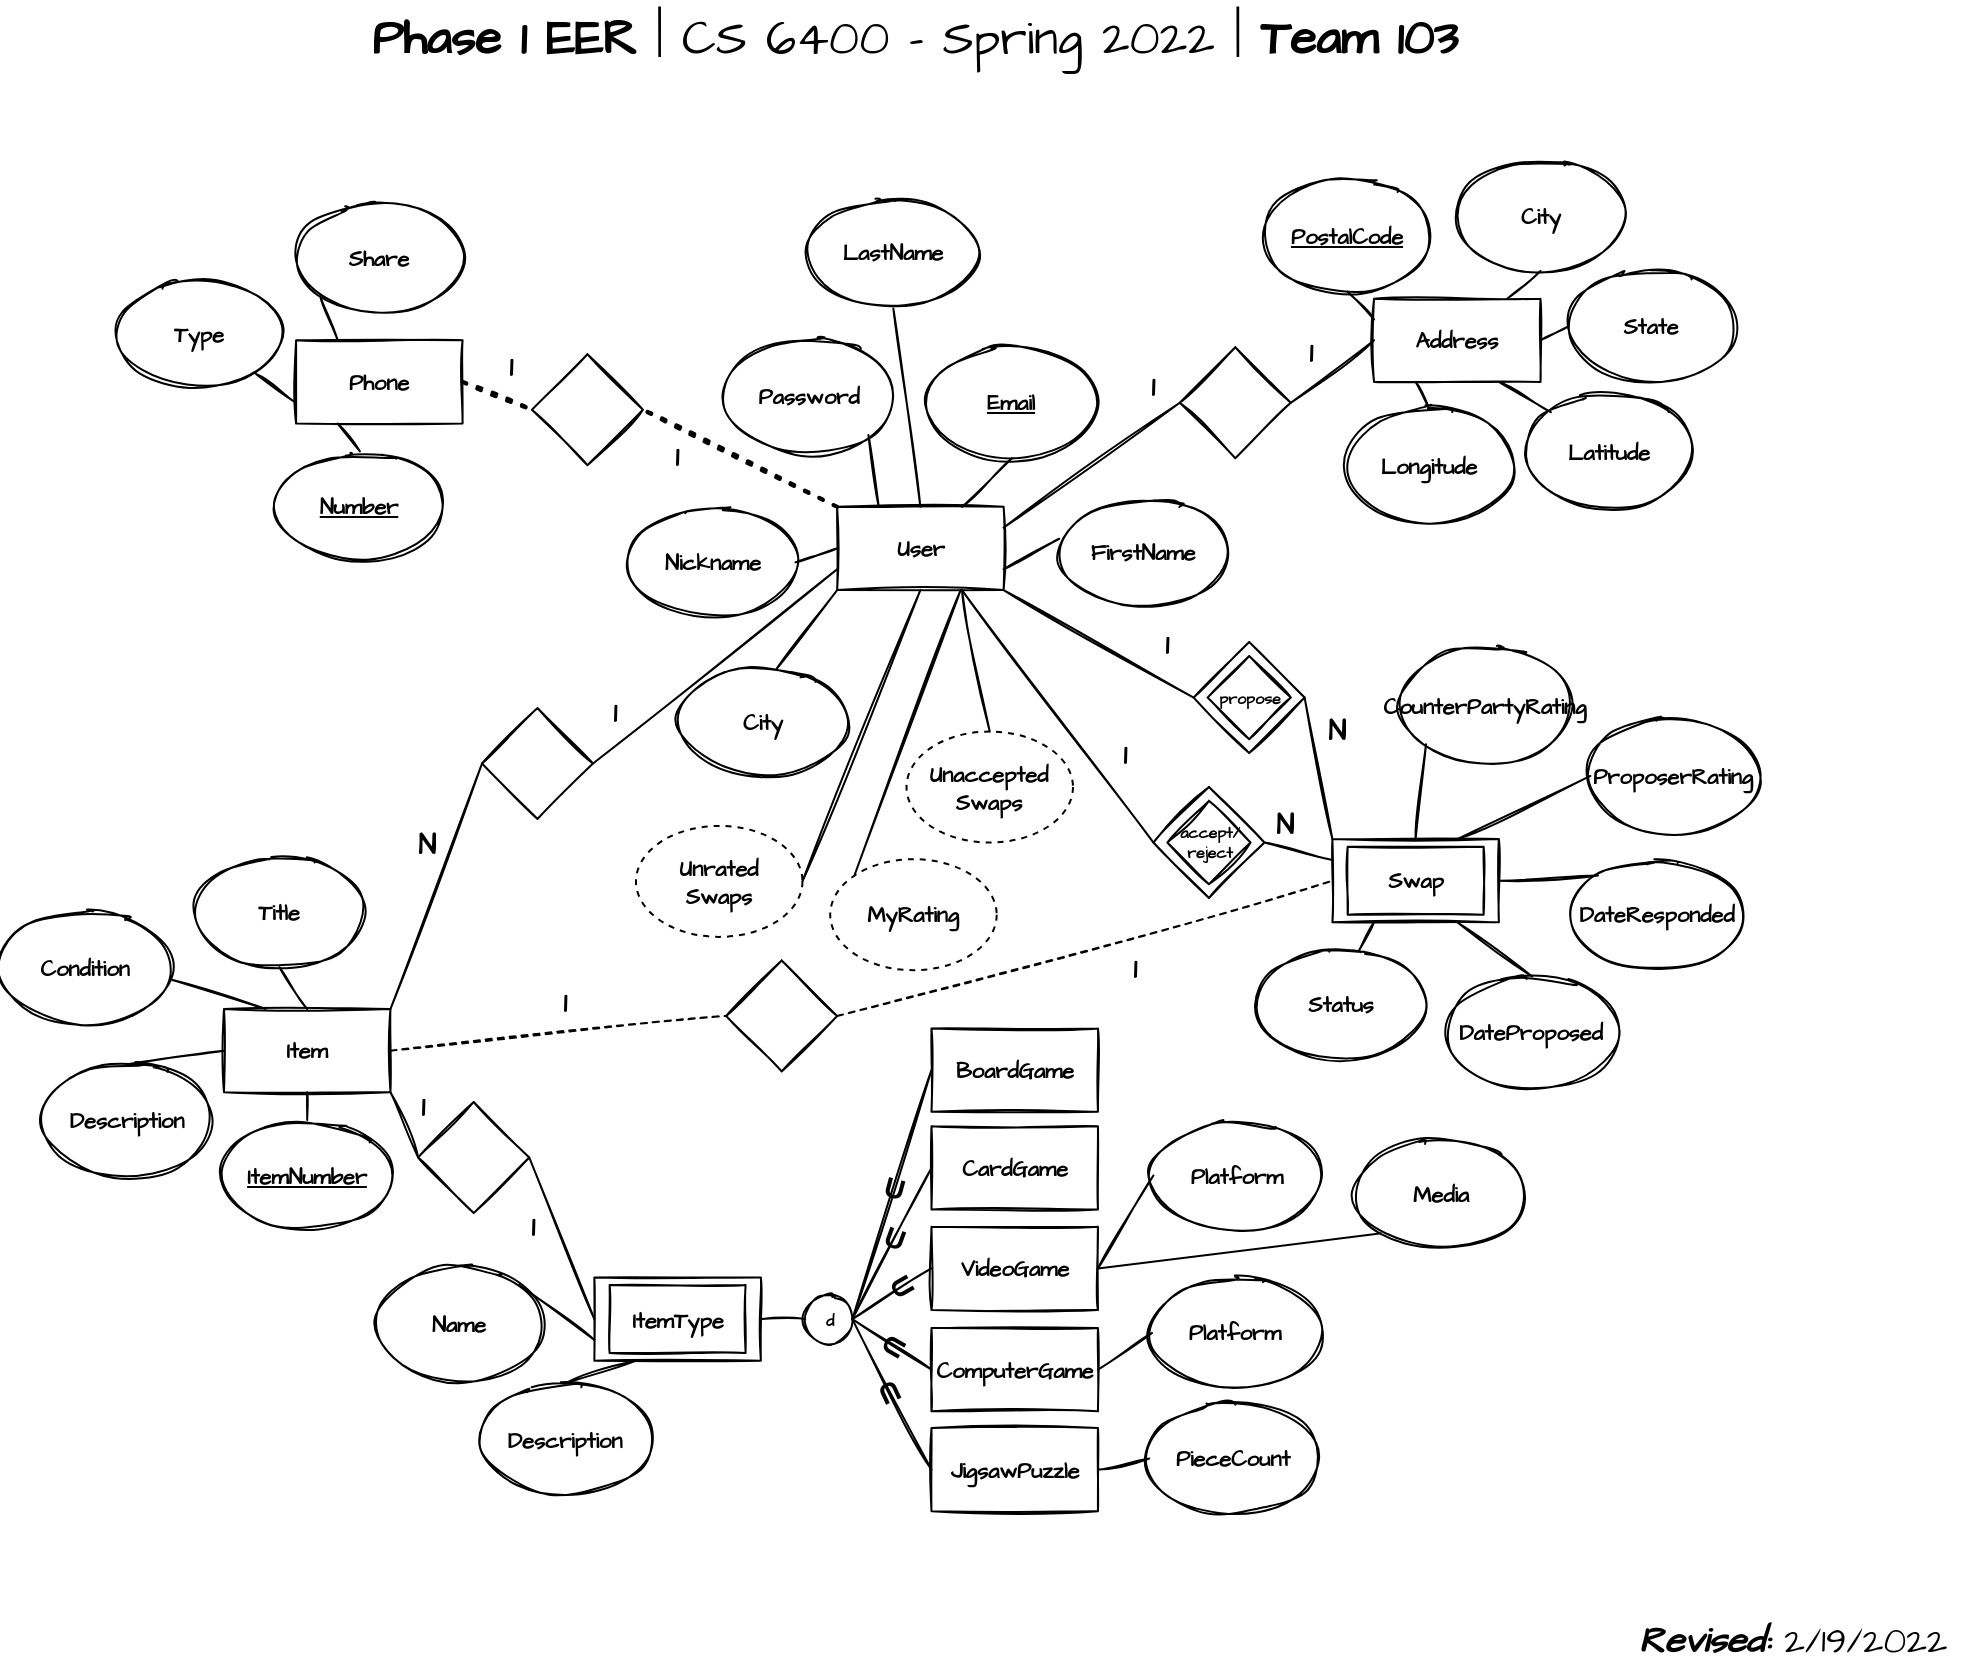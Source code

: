 <mxfile version="16.5.1" type="device"><diagram id="E70mn5YkVMtxxLhPmgRc" name="Page-1"><mxGraphModel dx="1102" dy="1025" grid="0" gridSize="10" guides="1" tooltips="1" connect="1" arrows="1" fold="1" page="1" pageScale="1" pageWidth="1100" pageHeight="850" math="0" shadow="0"><root><mxCell id="0"/><mxCell id="1" parent="0"/><mxCell id="G_dGtBlhJFFAfgbve51k-197" value="Phase 1 EER&lt;span style=&quot;font-weight: normal&quot;&gt; | CS 6400 - Spring 2022 | &lt;/span&gt;Team 103" style="text;strokeColor=none;fillColor=none;html=1;fontSize=24;fontStyle=1;verticalAlign=middle;align=center;rounded=0;sketch=1;fontFamily=Architects Daughter;fontSource=https%3A%2F%2Ffonts.googleapis.com%2Fcss%3Ffamily%3DArchitects%2BDaughter;" parent="1" vertex="1"><mxGeometry x="285.72" y="5" width="560" height="40" as="geometry"/></mxCell><mxCell id="G_dGtBlhJFFAfgbve51k-198" value="&lt;b&gt;&lt;i&gt;Revised:&lt;/i&gt;&lt;/b&gt; 2/19/2022" style="text;html=1;strokeColor=none;fillColor=none;align=center;verticalAlign=middle;whiteSpace=wrap;rounded=0;sketch=1;fontFamily=Architects Daughter;fontSource=https%3A%2F%2Ffonts.googleapis.com%2Fcss%3Ffamily%3DArchitects%2BDaughter;fontSize=18;" parent="1" vertex="1"><mxGeometry x="920" y="810" width="171" height="30" as="geometry"/></mxCell><mxCell id="G_dGtBlhJFFAfgbve51k-3" value="&lt;font style=&quot;font-size: 11px;&quot;&gt;User&lt;/font&gt;" style="rounded=0;whiteSpace=wrap;html=1;fontFamily=Architects Daughter;fontSource=https%3A%2F%2Ffonts.googleapis.com%2Fcss%3Ffamily%3DArchitects%2BDaughter;fontSize=11;sketch=1;fontStyle=1" parent="1" vertex="1"><mxGeometry x="527.574" y="258.412" width="83.237" height="41.619" as="geometry"/></mxCell><mxCell id="G_dGtBlhJFFAfgbve51k-4" value="&lt;u style=&quot;font-size: 11px;&quot;&gt;Email&lt;/u&gt;" style="ellipse;whiteSpace=wrap;html=1;fontSize=11;rounded=0;fontFamily=Architects Daughter;fontSource=https%3A%2F%2Ffonts.googleapis.com%2Fcss%3Ffamily%3DArchitects%2BDaughter;sketch=1;fontStyle=1" parent="1" vertex="1"><mxGeometry x="573.354" y="178.642" width="83.237" height="55.492" as="geometry"/></mxCell><mxCell id="G_dGtBlhJFFAfgbve51k-5" value="Password" style="ellipse;whiteSpace=wrap;html=1;fontSize=11;rounded=0;fontFamily=Architects Daughter;fontSource=https%3A%2F%2Ffonts.googleapis.com%2Fcss%3Ffamily%3DArchitects%2BDaughter;sketch=1;fontStyle=1" parent="1" vertex="1"><mxGeometry x="472.082" y="175.174" width="83.237" height="55.492" as="geometry"/></mxCell><mxCell id="G_dGtBlhJFFAfgbve51k-6" value="FirstName" style="ellipse;whiteSpace=wrap;html=1;fontSize=11;rounded=0;fontFamily=Architects Daughter;fontSource=https%3A%2F%2Ffonts.googleapis.com%2Fcss%3Ffamily%3DArchitects%2BDaughter;sketch=1;fontStyle=1" parent="1" vertex="1"><mxGeometry x="639.251" y="253.556" width="83.237" height="55.492" as="geometry"/></mxCell><mxCell id="G_dGtBlhJFFAfgbve51k-7" value="LastName" style="ellipse;whiteSpace=wrap;html=1;fontSize=11;rounded=0;fontFamily=Architects Daughter;fontSource=https%3A%2F%2Ffonts.googleapis.com%2Fcss%3Ffamily%3DArchitects%2BDaughter;sketch=1;fontStyle=1" parent="1" vertex="1"><mxGeometry x="514.048" y="103.728" width="83.237" height="55.492" as="geometry"/></mxCell><mxCell id="G_dGtBlhJFFAfgbve51k-8" value="Nickname" style="ellipse;whiteSpace=wrap;html=1;fontSize=11;rounded=0;fontFamily=Architects Daughter;fontSource=https%3A%2F%2Ffonts.googleapis.com%2Fcss%3Ffamily%3DArchitects%2BDaughter;sketch=1;fontStyle=1" parent="1" vertex="1"><mxGeometry x="423.527" y="258.412" width="83.237" height="55.492" as="geometry"/></mxCell><mxCell id="G_dGtBlhJFFAfgbve51k-9" value="City" style="ellipse;whiteSpace=wrap;html=1;fontSize=11;rounded=0;fontFamily=Architects Daughter;fontSource=https%3A%2F%2Ffonts.googleapis.com%2Fcss%3Ffamily%3DArchitects%2BDaughter;sketch=1;fontStyle=1" parent="1" vertex="1"><mxGeometry x="448.672" y="338.181" width="83.237" height="55.492" as="geometry"/></mxCell><mxCell id="G_dGtBlhJFFAfgbve51k-10" value="Address" style="rounded=0;whiteSpace=wrap;html=1;fontSize=11;fontFamily=Architects Daughter;fontSource=https%3A%2F%2Ffonts.googleapis.com%2Fcss%3Ffamily%3DArchitects%2BDaughter;sketch=1;fontStyle=1" parent="1" vertex="1"><mxGeometry x="796.014" y="154.365" width="83.237" height="41.619" as="geometry"/></mxCell><mxCell id="G_dGtBlhJFFAfgbve51k-11" value="City" style="ellipse;whiteSpace=wrap;html=1;fontSize=11;rounded=0;fontFamily=Architects Daughter;fontSource=https%3A%2F%2Ffonts.googleapis.com%2Fcss%3Ffamily%3DArchitects%2BDaughter;sketch=1;fontStyle=1" parent="1" vertex="1"><mxGeometry x="837.633" y="85" width="83.237" height="55.492" as="geometry"/></mxCell><mxCell id="G_dGtBlhJFFAfgbve51k-12" value="State" style="ellipse;whiteSpace=wrap;html=1;fontSize=11;rounded=0;fontFamily=Architects Daughter;fontSource=https%3A%2F%2Ffonts.googleapis.com%2Fcss%3Ffamily%3DArchitects%2BDaughter;sketch=1;fontStyle=1" parent="1" vertex="1"><mxGeometry x="893.124" y="140.492" width="83.237" height="55.492" as="geometry"/></mxCell><mxCell id="G_dGtBlhJFFAfgbve51k-14" value="&lt;u style=&quot;font-size: 11px;&quot;&gt;PostalCode&lt;/u&gt;" style="ellipse;whiteSpace=wrap;html=1;fontSize=11;rounded=0;fontFamily=Architects Daughter;fontSource=https%3A%2F%2Ffonts.googleapis.com%2Fcss%3Ffamily%3DArchitects%2BDaughter;sketch=1;fontStyle=1" parent="1" vertex="1"><mxGeometry x="741.216" y="95.405" width="83.237" height="55.492" as="geometry"/></mxCell><mxCell id="G_dGtBlhJFFAfgbve51k-15" value="Latitude" style="ellipse;whiteSpace=wrap;html=1;fontSize=11;rounded=0;fontFamily=Architects Daughter;fontSource=https%3A%2F%2Ffonts.googleapis.com%2Fcss%3Ffamily%3DArchitects%2BDaughter;sketch=1;fontStyle=1" parent="1" vertex="1"><mxGeometry x="872.315" y="202.92" width="83.237" height="55.492" as="geometry"/></mxCell><mxCell id="G_dGtBlhJFFAfgbve51k-16" value="Longitude" style="ellipse;whiteSpace=wrap;html=1;fontSize=11;rounded=0;fontFamily=Architects Daughter;fontSource=https%3A%2F%2Ffonts.googleapis.com%2Fcss%3Ffamily%3DArchitects%2BDaughter;sketch=1;fontStyle=1" parent="1" vertex="1"><mxGeometry x="782.141" y="209.857" width="83.237" height="55.492" as="geometry"/></mxCell><mxCell id="G_dGtBlhJFFAfgbve51k-18" value="Phone" style="rounded=0;whiteSpace=wrap;html=1;fontSize=11;fontFamily=Architects Daughter;fontSource=https%3A%2F%2Ffonts.googleapis.com%2Fcss%3Ffamily%3DArchitects%2BDaughter;sketch=1;fontStyle=1" parent="1" vertex="1"><mxGeometry x="257.053" y="175.174" width="83.237" height="41.619" as="geometry"/></mxCell><mxCell id="G_dGtBlhJFFAfgbve51k-20" value="Type" style="ellipse;whiteSpace=wrap;html=1;fontSize=11;rounded=0;fontFamily=Architects Daughter;fontSource=https%3A%2F%2Ffonts.googleapis.com%2Fcss%3Ffamily%3DArchitects%2BDaughter;sketch=1;fontStyle=1" parent="1" vertex="1"><mxGeometry x="166.879" y="143.96" width="83.237" height="55.492" as="geometry"/></mxCell><mxCell id="G_dGtBlhJFFAfgbve51k-21" value="&lt;u style=&quot;font-size: 11px;&quot;&gt;Number&lt;/u&gt;" style="ellipse;whiteSpace=wrap;html=1;fontSize=11;rounded=0;fontFamily=Architects Daughter;fontSource=https%3A%2F%2Ffonts.googleapis.com%2Fcss%3Ffamily%3DArchitects%2BDaughter;sketch=1;fontStyle=1" parent="1" vertex="1"><mxGeometry x="247.342" y="230.666" width="83.237" height="55.492" as="geometry"/></mxCell><mxCell id="G_dGtBlhJFFAfgbve51k-23" value="Share" style="ellipse;whiteSpace=wrap;html=1;fontSize=11;rounded=0;fontFamily=Architects Daughter;fontSource=https%3A%2F%2Ffonts.googleapis.com%2Fcss%3Ffamily%3DArchitects%2BDaughter;sketch=1;fontStyle=1" parent="1" vertex="1"><mxGeometry x="257.053" y="105.809" width="83.237" height="55.492" as="geometry"/></mxCell><mxCell id="G_dGtBlhJFFAfgbve51k-40" value="" style="endArrow=none;html=1;rounded=0;fontFamily=Architects Daughter;fontSource=https%3A%2F%2Ffonts.googleapis.com%2Fcss%3Ffamily%3DArchitects%2BDaughter;fontSize=11;entryX=0.5;entryY=1;entryDx=0;entryDy=0;exitX=0.75;exitY=0;exitDx=0;exitDy=0;sketch=1;fontStyle=1" parent="1" source="G_dGtBlhJFFAfgbve51k-3" target="G_dGtBlhJFFAfgbve51k-4" edge="1"><mxGeometry width="50" height="50" relative="1" as="geometry"><mxPoint x="735.667" y="244.539" as="sourcePoint"/><mxPoint x="770.349" y="209.857" as="targetPoint"/></mxGeometry></mxCell><mxCell id="G_dGtBlhJFFAfgbve51k-41" value="" style="endArrow=none;html=1;rounded=0;fontFamily=Architects Daughter;fontSource=https%3A%2F%2Ffonts.googleapis.com%2Fcss%3Ffamily%3DArchitects%2BDaughter;fontSize=11;entryX=1;entryY=1;entryDx=0;entryDy=0;exitX=0.25;exitY=0;exitDx=0;exitDy=0;sketch=1;fontStyle=1" parent="1" source="G_dGtBlhJFFAfgbve51k-3" target="G_dGtBlhJFFAfgbve51k-5" edge="1"><mxGeometry width="50" height="50" relative="1" as="geometry"><mxPoint x="735.667" y="244.539" as="sourcePoint"/><mxPoint x="770.349" y="209.857" as="targetPoint"/></mxGeometry></mxCell><mxCell id="G_dGtBlhJFFAfgbve51k-42" value="" style="endArrow=none;html=1;rounded=0;fontFamily=Architects Daughter;fontSource=https%3A%2F%2Ffonts.googleapis.com%2Fcss%3Ffamily%3DArchitects%2BDaughter;fontSize=11;exitX=0.583;exitY=0.025;exitDx=0;exitDy=0;exitPerimeter=0;sketch=1;entryX=0;entryY=1;entryDx=0;entryDy=0;fontStyle=1" parent="1" source="G_dGtBlhJFFAfgbve51k-9" target="G_dGtBlhJFFAfgbve51k-3" edge="1"><mxGeometry width="50" height="50" relative="1" as="geometry"><mxPoint x="513.701" y="306.967" as="sourcePoint"/><mxPoint x="545.609" y="311.823" as="targetPoint"/></mxGeometry></mxCell><mxCell id="G_dGtBlhJFFAfgbve51k-43" value="" style="endArrow=none;html=1;rounded=0;fontFamily=Architects Daughter;fontSource=https%3A%2F%2Ffonts.googleapis.com%2Fcss%3Ffamily%3DArchitects%2BDaughter;fontSize=11;exitX=1;exitY=0.5;exitDx=0;exitDy=0;entryX=0;entryY=0.5;entryDx=0;entryDy=0;sketch=1;fontStyle=1" parent="1" source="G_dGtBlhJFFAfgbve51k-8" target="G_dGtBlhJFFAfgbve51k-3" edge="1"><mxGeometry width="50" height="50" relative="1" as="geometry"><mxPoint x="395.781" y="341.65" as="sourcePoint"/><mxPoint x="430.464" y="306.967" as="targetPoint"/></mxGeometry></mxCell><mxCell id="G_dGtBlhJFFAfgbve51k-46" value="" style="endArrow=none;html=1;rounded=0;fontFamily=Architects Daughter;fontSource=https%3A%2F%2Ffonts.googleapis.com%2Fcss%3Ffamily%3DArchitects%2BDaughter;fontSize=11;exitX=0.5;exitY=1;exitDx=0;exitDy=0;sketch=1;entryX=0.5;entryY=0;entryDx=0;entryDy=0;fontStyle=1" parent="1" source="G_dGtBlhJFFAfgbve51k-7" target="G_dGtBlhJFFAfgbve51k-3" edge="1"><mxGeometry width="50" height="50" relative="1" as="geometry"><mxPoint x="735.667" y="244.539" as="sourcePoint"/><mxPoint x="572.661" y="306.274" as="targetPoint"/></mxGeometry></mxCell><mxCell id="G_dGtBlhJFFAfgbve51k-47" value="" style="endArrow=none;html=1;rounded=0;fontFamily=Architects Daughter;fontSource=https%3A%2F%2Ffonts.googleapis.com%2Fcss%3Ffamily%3DArchitects%2BDaughter;fontSize=11;exitX=-0.008;exitY=0.375;exitDx=0;exitDy=0;exitPerimeter=0;entryX=1;entryY=0.75;entryDx=0;entryDy=0;sketch=1;fontStyle=1" parent="1" source="G_dGtBlhJFFAfgbve51k-6" target="G_dGtBlhJFFAfgbve51k-3" edge="1"><mxGeometry width="50" height="50" relative="1" as="geometry"><mxPoint x="735.667" y="244.539" as="sourcePoint"/><mxPoint x="770.349" y="209.857" as="targetPoint"/></mxGeometry></mxCell><mxCell id="G_dGtBlhJFFAfgbve51k-48" value="" style="rhombus;whiteSpace=wrap;html=1;rounded=0;fontFamily=Architects Daughter;fontSource=https%3A%2F%2Ffonts.googleapis.com%2Fcss%3Ffamily%3DArchitects%2BDaughter;fontSize=11;sketch=1;fontStyle=1" parent="1" vertex="1"><mxGeometry x="698.904" y="178.642" width="55.492" height="55.492" as="geometry"/></mxCell><mxCell id="G_dGtBlhJFFAfgbve51k-50" value="" style="endArrow=none;html=1;rounded=0;fontFamily=Architects Daughter;fontSource=https%3A%2F%2Ffonts.googleapis.com%2Fcss%3Ffamily%3DArchitects%2BDaughter;fontSize=11;entryX=1;entryY=0.5;entryDx=0;entryDy=0;sketch=1;exitX=0;exitY=0.5;exitDx=0;exitDy=0;fontStyle=1" parent="1" source="G_dGtBlhJFFAfgbve51k-10" target="G_dGtBlhJFFAfgbve51k-48" edge="1"><mxGeometry width="50" height="50" relative="1" as="geometry"><mxPoint x="782.141" y="195.984" as="sourcePoint"/><mxPoint x="761.332" y="199.452" as="targetPoint"/></mxGeometry></mxCell><mxCell id="G_dGtBlhJFFAfgbve51k-51" value="" style="endArrow=none;html=1;rounded=0;fontFamily=Architects Daughter;fontSource=https%3A%2F%2Ffonts.googleapis.com%2Fcss%3Ffamily%3DArchitects%2BDaughter;fontSize=11;entryX=0;entryY=0.5;entryDx=0;entryDy=0;exitX=1;exitY=0.25;exitDx=0;exitDy=0;sketch=1;fontStyle=1" parent="1" source="G_dGtBlhJFFAfgbve51k-3" target="G_dGtBlhJFFAfgbve51k-48" edge="1"><mxGeometry width="50" height="50" relative="1" as="geometry"><mxPoint x="617.748" y="327.777" as="sourcePoint"/><mxPoint x="666.303" y="265.348" as="targetPoint"/></mxGeometry></mxCell><mxCell id="G_dGtBlhJFFAfgbve51k-54" value="" style="endArrow=none;html=1;rounded=0;fontFamily=Architects Daughter;fontSource=https%3A%2F%2Ffonts.googleapis.com%2Fcss%3Ffamily%3DArchitects%2BDaughter;fontSize=11;exitX=0.5;exitY=1;exitDx=0;exitDy=0;entryX=0;entryY=0.25;entryDx=0;entryDy=0;sketch=1;fontStyle=1" parent="1" source="G_dGtBlhJFFAfgbve51k-14" target="G_dGtBlhJFFAfgbve51k-10" edge="1"><mxGeometry width="50" height="50" relative="1" as="geometry"><mxPoint x="678.095" y="71.127" as="sourcePoint"/><mxPoint x="712.777" y="36.445" as="targetPoint"/></mxGeometry></mxCell><mxCell id="G_dGtBlhJFFAfgbve51k-55" value="" style="endArrow=none;html=1;rounded=0;fontFamily=Architects Daughter;fontSource=https%3A%2F%2Ffonts.googleapis.com%2Fcss%3Ffamily%3DArchitects%2BDaughter;fontSize=11;entryX=0.5;entryY=1;entryDx=0;entryDy=0;sketch=1;fontStyle=1" parent="1" source="G_dGtBlhJFFAfgbve51k-10" target="G_dGtBlhJFFAfgbve51k-11" edge="1"><mxGeometry width="50" height="50" relative="1" as="geometry"><mxPoint x="650.349" y="223.73" as="sourcePoint"/><mxPoint x="685.031" y="189.047" as="targetPoint"/></mxGeometry></mxCell><mxCell id="G_dGtBlhJFFAfgbve51k-56" value="" style="endArrow=none;html=1;rounded=0;fontFamily=Architects Daughter;fontSource=https%3A%2F%2Ffonts.googleapis.com%2Fcss%3Ffamily%3DArchitects%2BDaughter;fontSize=11;entryX=0;entryY=0.5;entryDx=0;entryDy=0;exitX=1;exitY=0.5;exitDx=0;exitDy=0;sketch=1;fontStyle=1" parent="1" source="G_dGtBlhJFFAfgbve51k-10" target="G_dGtBlhJFFAfgbve51k-12" edge="1"><mxGeometry width="50" height="50" relative="1" as="geometry"><mxPoint x="650.349" y="223.73" as="sourcePoint"/><mxPoint x="685.031" y="189.047" as="targetPoint"/></mxGeometry></mxCell><mxCell id="G_dGtBlhJFFAfgbve51k-57" value="" style="endArrow=none;html=1;rounded=0;fontFamily=Architects Daughter;fontSource=https%3A%2F%2Ffonts.googleapis.com%2Fcss%3Ffamily%3DArchitects%2BDaughter;fontSize=11;entryX=0;entryY=0;entryDx=0;entryDy=0;exitX=0.75;exitY=1;exitDx=0;exitDy=0;sketch=1;fontStyle=1" parent="1" source="G_dGtBlhJFFAfgbve51k-10" target="G_dGtBlhJFFAfgbve51k-15" edge="1"><mxGeometry width="50" height="50" relative="1" as="geometry"><mxPoint x="650.349" y="223.73" as="sourcePoint"/><mxPoint x="685.031" y="189.047" as="targetPoint"/></mxGeometry></mxCell><mxCell id="G_dGtBlhJFFAfgbve51k-58" value="" style="endArrow=none;html=1;rounded=0;fontFamily=Architects Daughter;fontSource=https%3A%2F%2Ffonts.googleapis.com%2Fcss%3Ffamily%3DArchitects%2BDaughter;fontSize=11;entryX=0.25;entryY=1;entryDx=0;entryDy=0;exitX=0.5;exitY=0;exitDx=0;exitDy=0;sketch=1;fontStyle=1" parent="1" source="G_dGtBlhJFFAfgbve51k-16" target="G_dGtBlhJFFAfgbve51k-10" edge="1"><mxGeometry width="50" height="50" relative="1" as="geometry"><mxPoint x="650.349" y="223.73" as="sourcePoint"/><mxPoint x="685.031" y="189.047" as="targetPoint"/></mxGeometry></mxCell><mxCell id="G_dGtBlhJFFAfgbve51k-59" value="" style="endArrow=none;html=1;rounded=0;fontFamily=Architects Daughter;fontSource=https%3A%2F%2Ffonts.googleapis.com%2Fcss%3Ffamily%3DArchitects%2BDaughter;fontSize=11;exitX=0;exitY=0.75;exitDx=0;exitDy=0;sketch=1;fontStyle=1" parent="1" source="G_dGtBlhJFFAfgbve51k-18" target="G_dGtBlhJFFAfgbve51k-20" edge="1"><mxGeometry width="50" height="50" relative="1" as="geometry"><mxPoint x="153.006" y="327.777" as="sourcePoint"/><mxPoint x="187.688" y="293.094" as="targetPoint"/></mxGeometry></mxCell><mxCell id="G_dGtBlhJFFAfgbve51k-61" value="" style="endArrow=none;html=1;rounded=0;fontFamily=Architects Daughter;fontSource=https%3A%2F%2Ffonts.googleapis.com%2Fcss%3Ffamily%3DArchitects%2BDaughter;fontSize=11;exitX=0.5;exitY=0;exitDx=0;exitDy=0;entryX=0.25;entryY=1;entryDx=0;entryDy=0;sketch=1;fontStyle=1" parent="1" source="G_dGtBlhJFFAfgbve51k-21" target="G_dGtBlhJFFAfgbve51k-18" edge="1"><mxGeometry width="50" height="50" relative="1" as="geometry"><mxPoint x="451.273" y="209.857" as="sourcePoint"/><mxPoint x="485.955" y="175.174" as="targetPoint"/></mxGeometry></mxCell><mxCell id="G_dGtBlhJFFAfgbve51k-62" value="" style="endArrow=none;html=1;rounded=0;fontFamily=Architects Daughter;fontSource=https%3A%2F%2Ffonts.googleapis.com%2Fcss%3Ffamily%3DArchitects%2BDaughter;fontSize=11;exitX=0.25;exitY=0;exitDx=0;exitDy=0;entryX=0;entryY=1;entryDx=0;entryDy=0;sketch=1;fontStyle=1" parent="1" source="G_dGtBlhJFFAfgbve51k-18" target="G_dGtBlhJFFAfgbve51k-23" edge="1"><mxGeometry width="50" height="50" relative="1" as="geometry"><mxPoint x="451.273" y="209.857" as="sourcePoint"/><mxPoint x="485.955" y="175.174" as="targetPoint"/></mxGeometry></mxCell><mxCell id="G_dGtBlhJFFAfgbve51k-64" value="" style="rhombus;whiteSpace=wrap;html=1;rounded=0;fontFamily=Architects Daughter;fontSource=https%3A%2F%2Ffonts.googleapis.com%2Fcss%3Ffamily%3DArchitects%2BDaughter;fontSize=11;sketch=1;fontStyle=1" parent="1" vertex="1"><mxGeometry x="374.972" y="182.111" width="55.492" height="55.492" as="geometry"/></mxCell><mxCell id="G_dGtBlhJFFAfgbve51k-65" value="" style="endArrow=none;dashed=1;html=1;dashPattern=1 3;strokeWidth=2;rounded=0;fontFamily=Architects Daughter;fontSource=https%3A%2F%2Ffonts.googleapis.com%2Fcss%3Ffamily%3DArchitects%2BDaughter;fontSize=11;entryX=1;entryY=0.5;entryDx=0;entryDy=0;exitX=0;exitY=0;exitDx=0;exitDy=0;sketch=1;fontStyle=1" parent="1" source="G_dGtBlhJFFAfgbve51k-3" target="G_dGtBlhJFFAfgbve51k-64" edge="1"><mxGeometry width="50" height="50" relative="1" as="geometry"><mxPoint x="631.62" y="341.65" as="sourcePoint"/><mxPoint x="666.303" y="306.967" as="targetPoint"/></mxGeometry></mxCell><mxCell id="G_dGtBlhJFFAfgbve51k-67" value="" style="endArrow=none;dashed=1;html=1;dashPattern=1 3;strokeWidth=2;rounded=0;fontFamily=Architects Daughter;fontSource=https%3A%2F%2Ffonts.googleapis.com%2Fcss%3Ffamily%3DArchitects%2BDaughter;fontSize=11;entryX=0;entryY=0.5;entryDx=0;entryDy=0;exitX=1;exitY=0.5;exitDx=0;exitDy=0;sketch=1;fontStyle=1" parent="1" source="G_dGtBlhJFFAfgbve51k-18" target="G_dGtBlhJFFAfgbve51k-64" edge="1"><mxGeometry width="50" height="50" relative="1" as="geometry"><mxPoint x="603.875" y="355.523" as="sourcePoint"/><mxPoint x="361.099" y="223.73" as="targetPoint"/></mxGeometry></mxCell><mxCell id="G_dGtBlhJFFAfgbve51k-68" value="1" style="text;html=1;strokeColor=none;fillColor=none;align=center;verticalAlign=middle;whiteSpace=wrap;rounded=0;fontFamily=Architects Daughter;fontSource=https%3A%2F%2Ffonts.googleapis.com%2Fcss%3Ffamily%3DArchitects%2BDaughter;fontSize=14;sketch=1;fontStyle=1" parent="1" vertex="1"><mxGeometry x="354.163" y="178.642" width="20.809" height="20.809" as="geometry"/></mxCell><mxCell id="G_dGtBlhJFFAfgbve51k-69" value="1" style="text;html=1;strokeColor=none;fillColor=none;align=center;verticalAlign=middle;whiteSpace=wrap;rounded=0;fontFamily=Architects Daughter;fontSource=https%3A%2F%2Ffonts.googleapis.com%2Fcss%3Ffamily%3DArchitects%2BDaughter;fontSize=14;sketch=1;fontStyle=1" parent="1" vertex="1"><mxGeometry x="437.4" y="223.73" width="20.809" height="20.809" as="geometry"/></mxCell><mxCell id="G_dGtBlhJFFAfgbve51k-71" value="1" style="text;html=1;strokeColor=none;fillColor=none;align=center;verticalAlign=middle;whiteSpace=wrap;rounded=0;fontFamily=Architects Daughter;fontSource=https%3A%2F%2Ffonts.googleapis.com%2Fcss%3Ffamily%3DArchitects%2BDaughter;fontSize=14;sketch=1;fontStyle=1" parent="1" vertex="1"><mxGeometry x="674.626" y="189.047" width="20.809" height="20.809" as="geometry"/></mxCell><mxCell id="G_dGtBlhJFFAfgbve51k-72" value="1" style="text;html=1;strokeColor=none;fillColor=none;align=center;verticalAlign=middle;whiteSpace=wrap;rounded=0;fontFamily=Architects Daughter;fontSource=https%3A%2F%2Ffonts.googleapis.com%2Fcss%3Ffamily%3DArchitects%2BDaughter;fontSize=14;sketch=1;fontStyle=1" parent="1" vertex="1"><mxGeometry x="754.396" y="171.706" width="20.809" height="20.809" as="geometry"/></mxCell><mxCell id="G_dGtBlhJFFAfgbve51k-73" value="Item" style="rounded=0;whiteSpace=wrap;html=1;fontFamily=Architects Daughter;fontSource=https%3A%2F%2Ffonts.googleapis.com%2Fcss%3Ffamily%3DArchitects%2BDaughter;fontSize=11;sketch=1;fontStyle=1" parent="1" vertex="1"><mxGeometry x="220.983" y="509.512" width="83.237" height="41.619" as="geometry"/></mxCell><mxCell id="G_dGtBlhJFFAfgbve51k-74" value="Title" style="ellipse;whiteSpace=wrap;html=1;rounded=0;sketch=1;fontFamily=Architects Daughter;fontSource=https%3A%2F%2Ffonts.googleapis.com%2Fcss%3Ffamily%3DArchitects%2BDaughter;fontSize=11;fontStyle=1" parent="1" vertex="1"><mxGeometry x="207.11" y="433.211" width="83.237" height="55.492" as="geometry"/></mxCell><mxCell id="G_dGtBlhJFFAfgbve51k-80" value="Description" style="ellipse;whiteSpace=wrap;html=1;rounded=0;sketch=1;fontFamily=Architects Daughter;fontSource=https%3A%2F%2Ffonts.googleapis.com%2Fcss%3Ffamily%3DArchitects%2BDaughter;fontSize=11;fontStyle=1" parent="1" vertex="1"><mxGeometry x="130.809" y="537.258" width="83.237" height="55.492" as="geometry"/></mxCell><mxCell id="G_dGtBlhJFFAfgbve51k-81" value="" style="endArrow=none;html=1;rounded=0;sketch=1;fontFamily=Architects Daughter;fontSource=https%3A%2F%2Ffonts.googleapis.com%2Fcss%3Ffamily%3DArchitects%2BDaughter;fontSize=11;entryX=0.5;entryY=1;entryDx=0;entryDy=0;exitX=0.5;exitY=0;exitDx=0;exitDy=0;fontStyle=1" parent="1" source="G_dGtBlhJFFAfgbve51k-73" target="G_dGtBlhJFFAfgbve51k-74" edge="1"><mxGeometry width="50" height="50" relative="1" as="geometry"><mxPoint x="422.14" y="509.512" as="sourcePoint"/><mxPoint x="456.822" y="474.83" as="targetPoint"/></mxGeometry></mxCell><mxCell id="G_dGtBlhJFFAfgbve51k-82" value="" style="endArrow=none;html=1;rounded=0;sketch=1;fontFamily=Architects Daughter;fontSource=https%3A%2F%2Ffonts.googleapis.com%2Fcss%3Ffamily%3DArchitects%2BDaughter;fontSize=11;exitX=0.992;exitY=0.6;exitDx=0;exitDy=0;entryX=0.25;entryY=0;entryDx=0;entryDy=0;exitPerimeter=0;fontStyle=1" parent="1" source="G_dGtBlhJFFAfgbve51k-104" target="G_dGtBlhJFFAfgbve51k-73" edge="1"><mxGeometry width="50" height="50" relative="1" as="geometry"><mxPoint x="200.174" y="495.639" as="sourcePoint"/><mxPoint x="456.822" y="474.83" as="targetPoint"/></mxGeometry></mxCell><mxCell id="G_dGtBlhJFFAfgbve51k-85" value="" style="endArrow=none;html=1;rounded=0;sketch=1;fontFamily=Architects Daughter;fontSource=https%3A%2F%2Ffonts.googleapis.com%2Fcss%3Ffamily%3DArchitects%2BDaughter;fontSize=11;exitX=0;exitY=0.5;exitDx=0;exitDy=0;entryX=0.5;entryY=0;entryDx=0;entryDy=0;fontStyle=1" parent="1" source="G_dGtBlhJFFAfgbve51k-73" target="G_dGtBlhJFFAfgbve51k-80" edge="1"><mxGeometry width="50" height="50" relative="1" as="geometry"><mxPoint x="422.14" y="509.512" as="sourcePoint"/><mxPoint x="456.822" y="474.83" as="targetPoint"/></mxGeometry></mxCell><mxCell id="G_dGtBlhJFFAfgbve51k-89" value="" style="rounded=0;whiteSpace=wrap;html=1;sketch=1;fontFamily=Architects Daughter;fontSource=https%3A%2F%2Ffonts.googleapis.com%2Fcss%3Ffamily%3DArchitects%2BDaughter;fontSize=11;fontStyle=1" parent="1" vertex="1"><mxGeometry x="406.186" y="643.733" width="83.237" height="41.619" as="geometry"/></mxCell><mxCell id="G_dGtBlhJFFAfgbve51k-95" value="Name" style="ellipse;whiteSpace=wrap;html=1;rounded=0;sketch=1;fontFamily=Architects Daughter;fontSource=https%3A%2F%2Ffonts.googleapis.com%2Fcss%3Ffamily%3DArchitects%2BDaughter;fontSize=11;fontStyle=1" parent="1" vertex="1"><mxGeometry x="297.284" y="639.224" width="83.237" height="55.492" as="geometry"/></mxCell><mxCell id="G_dGtBlhJFFAfgbve51k-96" value="" style="endArrow=none;html=1;rounded=0;sketch=1;fontFamily=Architects Daughter;fontSource=https%3A%2F%2Ffonts.googleapis.com%2Fcss%3Ffamily%3DArchitects%2BDaughter;fontSize=11;entryX=1;entryY=0;entryDx=0;entryDy=0;exitX=0;exitY=0.75;exitDx=0;exitDy=0;fontStyle=1" parent="1" source="G_dGtBlhJFFAfgbve51k-89" target="G_dGtBlhJFFAfgbve51k-95" edge="1"><mxGeometry width="50" height="50" relative="1" as="geometry"><mxPoint x="786.303" y="685.005" as="sourcePoint"/><mxPoint x="551.851" y="615.987" as="targetPoint"/></mxGeometry></mxCell><mxCell id="G_dGtBlhJFFAfgbve51k-104" value="Condition" style="ellipse;whiteSpace=wrap;html=1;rounded=0;labelBackgroundColor=none;sketch=1;fontFamily=Architects Daughter;fontSource=https%3A%2F%2Ffonts.googleapis.com%2Fcss%3Ffamily%3DArchitects%2BDaughter;fontSize=11;fontStyle=1" parent="1" vertex="1"><mxGeometry x="110" y="460.957" width="83.237" height="55.492" as="geometry"/></mxCell><mxCell id="G_dGtBlhJFFAfgbve51k-107" value="" style="rhombus;whiteSpace=wrap;html=1;rounded=0;labelBackgroundColor=none;sketch=1;fontFamily=Architects Daughter;fontSource=https%3A%2F%2Ffonts.googleapis.com%2Fcss%3Ffamily%3DArchitects%2BDaughter;fontSize=11;fontStyle=1" parent="1" vertex="1"><mxGeometry x="318.093" y="555.987" width="55.492" height="55.492" as="geometry"/></mxCell><mxCell id="G_dGtBlhJFFAfgbve51k-108" value="" style="endArrow=none;html=1;rounded=0;sketch=1;fontFamily=Architects Daughter;fontSource=https%3A%2F%2Ffonts.googleapis.com%2Fcss%3Ffamily%3DArchitects%2BDaughter;fontSize=11;exitX=1;exitY=1;exitDx=0;exitDy=0;entryX=0;entryY=0.5;entryDx=0;entryDy=0;fontStyle=1" parent="1" source="G_dGtBlhJFFAfgbve51k-73" target="G_dGtBlhJFFAfgbve51k-107" edge="1"><mxGeometry width="50" height="50" relative="1" as="geometry"><mxPoint x="387.458" y="454.02" as="sourcePoint"/><mxPoint x="422.14" y="419.338" as="targetPoint"/></mxGeometry></mxCell><mxCell id="G_dGtBlhJFFAfgbve51k-109" value="" style="endArrow=none;html=1;rounded=0;sketch=1;fontFamily=Architects Daughter;fontSource=https%3A%2F%2Ffonts.googleapis.com%2Fcss%3Ffamily%3DArchitects%2BDaughter;fontSize=11;exitX=1;exitY=0.5;exitDx=0;exitDy=0;entryX=0;entryY=0.5;entryDx=0;entryDy=0;fontStyle=1" parent="1" source="G_dGtBlhJFFAfgbve51k-107" target="G_dGtBlhJFFAfgbve51k-89" edge="1"><mxGeometry width="50" height="50" relative="1" as="geometry"><mxPoint x="373.585" y="498.761" as="sourcePoint"/><mxPoint x="408.267" y="464.078" as="targetPoint"/></mxGeometry></mxCell><mxCell id="G_dGtBlhJFFAfgbve51k-110" value="1" style="text;html=1;strokeColor=none;fillColor=none;align=center;verticalAlign=middle;whiteSpace=wrap;rounded=0;fontFamily=Architects Daughter;fontSource=https%3A%2F%2Ffonts.googleapis.com%2Fcss%3Ffamily%3DArchitects%2BDaughter;fontSize=14;sketch=1;fontStyle=1" parent="1" vertex="1"><mxGeometry x="309.77" y="548.703" width="20.809" height="20.809" as="geometry"/></mxCell><mxCell id="G_dGtBlhJFFAfgbve51k-111" value="1" style="text;html=1;strokeColor=none;fillColor=none;align=center;verticalAlign=middle;whiteSpace=wrap;rounded=0;fontFamily=Architects Daughter;fontSource=https%3A%2F%2Ffonts.googleapis.com%2Fcss%3Ffamily%3DArchitects%2BDaughter;fontSize=14;sketch=1;fontStyle=1" parent="1" vertex="1"><mxGeometry x="364.567" y="609.051" width="20.809" height="20.809" as="geometry"/></mxCell><mxCell id="G_dGtBlhJFFAfgbve51k-112" value="&lt;u style=&quot;font-size: 11px;&quot;&gt;ItemNumber&lt;/u&gt;" style="ellipse;whiteSpace=wrap;html=1;rounded=0;labelBackgroundColor=none;sketch=1;fontFamily=Architects Daughter;fontSource=https%3A%2F%2Ffonts.googleapis.com%2Fcss%3Ffamily%3DArchitects%2BDaughter;fontSize=11;fontStyle=1" parent="1" vertex="1"><mxGeometry x="220.983" y="565.004" width="83.237" height="55.492" as="geometry"/></mxCell><mxCell id="G_dGtBlhJFFAfgbve51k-113" value="" style="endArrow=none;html=1;rounded=0;sketch=1;fontFamily=Architects Daughter;fontSource=https%3A%2F%2Ffonts.googleapis.com%2Fcss%3Ffamily%3DArchitects%2BDaughter;fontSize=11;exitX=0.5;exitY=0;exitDx=0;exitDy=0;entryX=0.5;entryY=1;entryDx=0;entryDy=0;fontStyle=1" parent="1" source="G_dGtBlhJFFAfgbve51k-112" target="G_dGtBlhJFFAfgbve51k-73" edge="1"><mxGeometry width="50" height="50" relative="1" as="geometry"><mxPoint x="442.949" y="544.195" as="sourcePoint"/><mxPoint x="477.631" y="509.512" as="targetPoint"/></mxGeometry></mxCell><mxCell id="G_dGtBlhJFFAfgbve51k-114" value="" style="rhombus;whiteSpace=wrap;html=1;rounded=0;labelBackgroundColor=none;sketch=1;fontFamily=Architects Daughter;fontSource=https%3A%2F%2Ffonts.googleapis.com%2Fcss%3Ffamily%3DArchitects%2BDaughter;fontSize=11;fontStyle=1" parent="1" vertex="1"><mxGeometry x="350.001" y="358.991" width="55.492" height="55.492" as="geometry"/></mxCell><mxCell id="G_dGtBlhJFFAfgbve51k-115" value="" style="endArrow=none;html=1;rounded=0;sketch=1;fontFamily=Architects Daughter;fontSource=https%3A%2F%2Ffonts.googleapis.com%2Fcss%3Ffamily%3DArchitects%2BDaughter;fontSize=11;exitX=1;exitY=0;exitDx=0;exitDy=0;entryX=0;entryY=0.5;entryDx=0;entryDy=0;fontStyle=1" parent="1" source="G_dGtBlhJFFAfgbve51k-73" target="G_dGtBlhJFFAfgbve51k-114" edge="1"><mxGeometry width="50" height="50" relative="1" as="geometry"><mxPoint x="548.383" y="521.998" as="sourcePoint"/><mxPoint x="583.065" y="487.316" as="targetPoint"/></mxGeometry></mxCell><mxCell id="G_dGtBlhJFFAfgbve51k-116" value="" style="endArrow=none;html=1;rounded=0;sketch=1;fontFamily=Architects Daughter;fontSource=https%3A%2F%2Ffonts.googleapis.com%2Fcss%3Ffamily%3DArchitects%2BDaughter;fontSize=11;exitX=1;exitY=0.5;exitDx=0;exitDy=0;entryX=0;entryY=0.75;entryDx=0;entryDy=0;fontStyle=1" parent="1" source="G_dGtBlhJFFAfgbve51k-114" target="G_dGtBlhJFFAfgbve51k-3" edge="1"><mxGeometry width="50" height="50" relative="1" as="geometry"><mxPoint x="548.383" y="521.998" as="sourcePoint"/><mxPoint x="583.065" y="487.316" as="targetPoint"/></mxGeometry></mxCell><mxCell id="G_dGtBlhJFFAfgbve51k-117" value="N" style="text;html=1;strokeColor=none;fillColor=none;align=center;verticalAlign=middle;whiteSpace=wrap;rounded=0;fontFamily=Architects Daughter;fontSource=https%3A%2F%2Ffonts.googleapis.com%2Fcss%3Ffamily%3DArchitects%2BDaughter;fontSize=14;sketch=1;fontStyle=1" parent="1" vertex="1"><mxGeometry x="311.677" y="417.951" width="20.809" height="20.809" as="geometry"/></mxCell><mxCell id="G_dGtBlhJFFAfgbve51k-119" value="1" style="text;html=1;strokeColor=none;fillColor=none;align=center;verticalAlign=middle;whiteSpace=wrap;rounded=0;fontFamily=Architects Daughter;fontSource=https%3A%2F%2Ffonts.googleapis.com%2Fcss%3Ffamily%3DArchitects%2BDaughter;fontSize=14;sketch=1;fontStyle=1" parent="1" vertex="1"><mxGeometry x="406.188" y="352.059" width="20.809" height="20.809" as="geometry"/></mxCell><mxCell id="G_dGtBlhJFFAfgbve51k-127" value="" style="rounded=0;whiteSpace=wrap;html=1;labelBackgroundColor=none;sketch=1;fontFamily=Architects Daughter;fontSource=https%3A%2F%2Ffonts.googleapis.com%2Fcss%3Ffamily%3DArchitects%2BDaughter;fontSize=11;fontStyle=1" parent="1" vertex="1"><mxGeometry x="775.205" y="424.54" width="83.237" height="41.619" as="geometry"/></mxCell><mxCell id="G_dGtBlhJFFAfgbve51k-130" value="DateResponded" style="ellipse;whiteSpace=wrap;html=1;rounded=0;labelBackgroundColor=none;sketch=1;fontFamily=Architects Daughter;fontSource=https%3A%2F%2Ffonts.googleapis.com%2Fcss%3Ffamily%3DArchitects%2BDaughter;fontSize=11;fontStyle=1" parent="1" vertex="1"><mxGeometry x="895.899" y="434.598" width="83.237" height="55.492" as="geometry"/></mxCell><mxCell id="G_dGtBlhJFFAfgbve51k-142" value="MyRating" style="ellipse;whiteSpace=wrap;html=1;rounded=0;labelBackgroundColor=none;sketch=0;fontFamily=Architects Daughter;fontSource=https%3A%2F%2Ffonts.googleapis.com%2Fcss%3Ffamily%3DArchitects%2BDaughter;fontSize=11;dashed=1;fontStyle=1" parent="1" vertex="1"><mxGeometry x="524.106" y="434.598" width="83.237" height="55.492" as="geometry"/></mxCell><mxCell id="G_dGtBlhJFFAfgbve51k-143" value="" style="endArrow=none;html=1;rounded=0;sketch=1;fontFamily=Architects Daughter;fontSource=https%3A%2F%2Ffonts.googleapis.com%2Fcss%3Ffamily%3DArchitects%2BDaughter;fontSize=11;entryX=0;entryY=0;entryDx=0;entryDy=0;fontStyle=1" parent="1" target="G_dGtBlhJFFAfgbve51k-142" edge="1"><mxGeometry width="50" height="50" relative="1" as="geometry"><mxPoint x="589.308" y="300.031" as="sourcePoint"/><mxPoint x="661.447" y="433.211" as="targetPoint"/></mxGeometry></mxCell><mxCell id="G_dGtBlhJFFAfgbve51k-147" value="" style="rhombus;whiteSpace=wrap;html=1;rounded=0;labelBackgroundColor=none;sketch=1;fontFamily=Architects Daughter;fontSource=https%3A%2F%2Ffonts.googleapis.com%2Fcss%3Ffamily%3DArchitects%2BDaughter;fontSize=11;fontStyle=1" parent="1" vertex="1"><mxGeometry x="705.84" y="326.043" width="55.492" height="55.492" as="geometry"/></mxCell><mxCell id="G_dGtBlhJFFAfgbve51k-148" value="propose" style="rhombus;whiteSpace=wrap;html=1;rounded=0;labelBackgroundColor=none;sketch=1;fontFamily=Architects Daughter;fontSource=https%3A%2F%2Ffonts.googleapis.com%2Fcss%3Ffamily%3DArchitects%2BDaughter;fontSize=8;fontStyle=1" parent="1" vertex="1"><mxGeometry x="712.777" y="332.979" width="41.619" height="41.619" as="geometry"/></mxCell><mxCell id="G_dGtBlhJFFAfgbve51k-149" value="" style="rhombus;whiteSpace=wrap;html=1;rounded=0;labelBackgroundColor=none;sketch=1;fontFamily=Architects Daughter;fontSource=https%3A%2F%2Ffonts.googleapis.com%2Fcss%3Ffamily%3DArchitects%2BDaughter;fontSize=11;fontStyle=1" parent="1" vertex="1"><mxGeometry x="685.725" y="398.529" width="55.492" height="55.492" as="geometry"/></mxCell><mxCell id="G_dGtBlhJFFAfgbve51k-150" value="accept/&lt;br style=&quot;font-size: 8px;&quot;&gt;reject" style="rhombus;whiteSpace=wrap;html=1;rounded=0;labelBackgroundColor=none;sketch=1;fontFamily=Architects Daughter;fontSource=https%3A%2F%2Ffonts.googleapis.com%2Fcss%3Ffamily%3DArchitects%2BDaughter;fontSize=8;fontStyle=1" parent="1" vertex="1"><mxGeometry x="692.661" y="405.465" width="41.619" height="41.619" as="geometry"/></mxCell><mxCell id="G_dGtBlhJFFAfgbve51k-151" value="DateProposed" style="ellipse;whiteSpace=wrap;html=1;rounded=0;labelBackgroundColor=none;sketch=1;fontFamily=Architects Daughter;fontSource=https%3A%2F%2Ffonts.googleapis.com%2Fcss%3Ffamily%3DArchitects%2BDaughter;fontSize=11;fontStyle=1" parent="1" vertex="1"><mxGeometry x="833.471" y="493.212" width="83.237" height="55.492" as="geometry"/></mxCell><mxCell id="G_dGtBlhJFFAfgbve51k-158" value="" style="endArrow=none;html=1;rounded=0;sketch=1;fontFamily=Architects Daughter;fontSource=https%3A%2F%2Ffonts.googleapis.com%2Fcss%3Ffamily%3DArchitects%2BDaughter;fontSize=11;exitX=1;exitY=1;exitDx=0;exitDy=0;entryX=0;entryY=0.5;entryDx=0;entryDy=0;fontStyle=1" parent="1" source="G_dGtBlhJFFAfgbve51k-3" target="G_dGtBlhJFFAfgbve51k-147" edge="1"><mxGeometry width="50" height="50" relative="1" as="geometry"><mxPoint x="776.592" y="431.824" as="sourcePoint"/><mxPoint x="811.274" y="397.141" as="targetPoint"/></mxGeometry></mxCell><mxCell id="G_dGtBlhJFFAfgbve51k-159" value="" style="endArrow=none;html=1;rounded=0;sketch=1;fontFamily=Architects Daughter;fontSource=https%3A%2F%2Ffonts.googleapis.com%2Fcss%3Ffamily%3DArchitects%2BDaughter;fontSize=11;exitX=1;exitY=0.5;exitDx=0;exitDy=0;entryX=0;entryY=0;entryDx=0;entryDy=0;fontStyle=1" parent="1" source="G_dGtBlhJFFAfgbve51k-147" target="G_dGtBlhJFFAfgbve51k-127" edge="1"><mxGeometry width="50" height="50" relative="1" as="geometry"><mxPoint x="776.592" y="431.824" as="sourcePoint"/><mxPoint x="811.274" y="397.141" as="targetPoint"/></mxGeometry></mxCell><mxCell id="G_dGtBlhJFFAfgbve51k-160" value="" style="endArrow=none;html=1;rounded=0;sketch=1;fontFamily=Architects Daughter;fontSource=https%3A%2F%2Ffonts.googleapis.com%2Fcss%3Ffamily%3DArchitects%2BDaughter;fontSize=11;exitX=0.75;exitY=1;exitDx=0;exitDy=0;entryX=0;entryY=0.5;entryDx=0;entryDy=0;fontStyle=1" parent="1" source="G_dGtBlhJFFAfgbve51k-3" target="G_dGtBlhJFFAfgbve51k-149" edge="1"><mxGeometry width="50" height="50" relative="1" as="geometry"><mxPoint x="776.592" y="431.824" as="sourcePoint"/><mxPoint x="811.274" y="397.141" as="targetPoint"/></mxGeometry></mxCell><mxCell id="G_dGtBlhJFFAfgbve51k-161" value="" style="endArrow=none;html=1;rounded=0;sketch=1;fontFamily=Architects Daughter;fontSource=https%3A%2F%2Ffonts.googleapis.com%2Fcss%3Ffamily%3DArchitects%2BDaughter;fontSize=11;exitX=1;exitY=0.5;exitDx=0;exitDy=0;entryX=0;entryY=0.25;entryDx=0;entryDy=0;fontStyle=1" parent="1" source="G_dGtBlhJFFAfgbve51k-149" target="G_dGtBlhJFFAfgbve51k-127" edge="1"><mxGeometry width="50" height="50" relative="1" as="geometry"><mxPoint x="776.592" y="431.824" as="sourcePoint"/><mxPoint x="811.274" y="397.141" as="targetPoint"/></mxGeometry></mxCell><mxCell id="G_dGtBlhJFFAfgbve51k-162" value="Swap" style="rounded=0;whiteSpace=wrap;html=1;labelBackgroundColor=none;sketch=1;fontFamily=Architects Daughter;fontSource=https%3A%2F%2Ffonts.googleapis.com%2Fcss%3Ffamily%3DArchitects%2BDaughter;fontSize=11;fontStyle=1" parent="1" vertex="1"><mxGeometry x="782.835" y="428.356" width="67.977" height="33.989" as="geometry"/></mxCell><mxCell id="G_dGtBlhJFFAfgbve51k-167" value="" style="endArrow=none;html=1;rounded=0;sketch=1;fontFamily=Architects Daughter;fontSource=https%3A%2F%2Ffonts.googleapis.com%2Fcss%3Ffamily%3DArchitects%2BDaughter;fontSize=11;exitX=0.5;exitY=0;exitDx=0;exitDy=0;entryX=0.75;entryY=1;entryDx=0;entryDy=0;fontStyle=1" parent="1" source="G_dGtBlhJFFAfgbve51k-151" target="G_dGtBlhJFFAfgbve51k-127" edge="1"><mxGeometry width="50" height="50" relative="1" as="geometry"><mxPoint x="776.592" y="431.824" as="sourcePoint"/><mxPoint x="811.274" y="397.141" as="targetPoint"/></mxGeometry></mxCell><mxCell id="G_dGtBlhJFFAfgbve51k-170" value="" style="endArrow=none;html=1;rounded=0;sketch=1;fontFamily=Architects Daughter;fontSource=https%3A%2F%2Ffonts.googleapis.com%2Fcss%3Ffamily%3DArchitects%2BDaughter;fontSize=11;exitX=0.25;exitY=1;exitDx=0;exitDy=0;entryX=0.608;entryY=0.013;entryDx=0;entryDy=0;entryPerimeter=0;fontStyle=1" parent="1" source="G_dGtBlhJFFAfgbve51k-127" target="G_dGtBlhJFFAfgbve51k-131" edge="1"><mxGeometry width="50" height="50" relative="1" as="geometry"><mxPoint x="776.592" y="431.824" as="sourcePoint"/><mxPoint x="811.274" y="397.141" as="targetPoint"/></mxGeometry></mxCell><mxCell id="G_dGtBlhJFFAfgbve51k-171" value="" style="group;sketch=1;fontSize=11;fontStyle=1" parent="1" vertex="1" connectable="0"><mxGeometry x="737.748" y="479.685" width="83.237" height="55.492" as="geometry"/></mxCell><mxCell id="G_dGtBlhJFFAfgbve51k-131" value="Status" style="ellipse;whiteSpace=wrap;html=1;rounded=0;labelBackgroundColor=none;sketch=1;fontFamily=Architects Daughter;fontSource=https%3A%2F%2Ffonts.googleapis.com%2Fcss%3Ffamily%3DArchitects%2BDaughter;fontSize=11;fontStyle=1" parent="G_dGtBlhJFFAfgbve51k-171" vertex="1"><mxGeometry width="83.237" height="55.492" as="geometry"/></mxCell><mxCell id="G_dGtBlhJFFAfgbve51k-175" value="" style="group;sketch=1;fontSize=11;fontStyle=1" parent="1" vertex="1" connectable="0"><mxGeometry x="809.887" y="329.858" width="83.237" height="55.492" as="geometry"/></mxCell><mxCell id="G_dGtBlhJFFAfgbve51k-156" value="CounterPartyRating" style="ellipse;whiteSpace=wrap;html=1;rounded=0;labelBackgroundColor=none;sketch=1;fontFamily=Architects Daughter;fontSource=https%3A%2F%2Ffonts.googleapis.com%2Fcss%3Ffamily%3DArchitects%2BDaughter;fontSize=11;fontStyle=1" parent="G_dGtBlhJFFAfgbve51k-175" vertex="1"><mxGeometry width="83.237" height="55.492" as="geometry"/></mxCell><mxCell id="G_dGtBlhJFFAfgbve51k-176" value="" style="endArrow=none;html=1;rounded=0;sketch=1;fontFamily=Architects Daughter;fontSource=https%3A%2F%2Ffonts.googleapis.com%2Fcss%3Ffamily%3DArchitects%2BDaughter;fontSize=11;entryX=0.5;entryY=0;entryDx=0;entryDy=0;exitX=0;exitY=1;exitDx=0;exitDy=0;fontStyle=1" parent="1" source="G_dGtBlhJFFAfgbve51k-156" target="G_dGtBlhJFFAfgbve51k-127" edge="1"><mxGeometry width="50" height="50" relative="1" as="geometry"><mxPoint x="796.881" y="426.275" as="sourcePoint"/><mxPoint x="979.525" y="338.639" as="targetPoint"/></mxGeometry></mxCell><mxCell id="G_dGtBlhJFFAfgbve51k-177" value="" style="group;sketch=1;fontSize=11;fontStyle=1" parent="1" vertex="1" connectable="0"><mxGeometry x="904.223" y="365.234" width="83.237" height="55.492" as="geometry"/></mxCell><mxCell id="G_dGtBlhJFFAfgbve51k-155" value="ProposerRating" style="ellipse;whiteSpace=wrap;html=1;rounded=0;labelBackgroundColor=none;sketch=1;fontFamily=Architects Daughter;fontSource=https%3A%2F%2Ffonts.googleapis.com%2Fcss%3Ffamily%3DArchitects%2BDaughter;fontSize=11;fontStyle=1" parent="G_dGtBlhJFFAfgbve51k-177" vertex="1"><mxGeometry width="83.237" height="55.492" as="geometry"/></mxCell><mxCell id="G_dGtBlhJFFAfgbve51k-178" value="" style="endArrow=none;html=1;rounded=0;sketch=1;fontFamily=Architects Daughter;fontSource=https%3A%2F%2Ffonts.googleapis.com%2Fcss%3Ffamily%3DArchitects%2BDaughter;fontSize=11;exitX=0;exitY=0.5;exitDx=0;exitDy=0;entryX=0.75;entryY=0;entryDx=0;entryDy=0;fontStyle=1" parent="1" source="G_dGtBlhJFFAfgbve51k-155" target="G_dGtBlhJFFAfgbve51k-127" edge="1"><mxGeometry width="50" height="50" relative="1" as="geometry"><mxPoint x="794.107" y="429.049" as="sourcePoint"/><mxPoint x="839.714" y="411.014" as="targetPoint"/></mxGeometry></mxCell><mxCell id="G_dGtBlhJFFAfgbve51k-182" value="" style="endArrow=none;html=1;rounded=0;sketch=1;fontFamily=Architects Daughter;fontSource=https%3A%2F%2Ffonts.googleapis.com%2Fcss%3Ffamily%3DArchitects%2BDaughter;fontSize=11;entryX=1;entryY=0.5;entryDx=0;entryDy=0;exitX=0;exitY=0;exitDx=0;exitDy=0;fontStyle=1" parent="1" source="G_dGtBlhJFFAfgbve51k-130" target="G_dGtBlhJFFAfgbve51k-127" edge="1"><mxGeometry width="50" height="50" relative="1" as="geometry"><mxPoint x="602.487" y="434.598" as="sourcePoint"/><mxPoint x="637.17" y="399.916" as="targetPoint"/></mxGeometry></mxCell><mxCell id="G_dGtBlhJFFAfgbve51k-184" value="Unaccepted&lt;br style=&quot;font-size: 11px;&quot;&gt;Swaps" style="ellipse;whiteSpace=wrap;html=1;rounded=0;labelBackgroundColor=none;sketch=0;fontFamily=Architects Daughter;fontSource=https%3A%2F%2Ffonts.googleapis.com%2Fcss%3Ffamily%3DArchitects%2BDaughter;fontSize=11;dashed=1;fontStyle=1" parent="1" vertex="1"><mxGeometry x="562.256" y="370.783" width="83.237" height="55.492" as="geometry"/></mxCell><mxCell id="G_dGtBlhJFFAfgbve51k-185" value="Unrated&lt;br style=&quot;font-size: 11px;&quot;&gt;Swaps" style="ellipse;whiteSpace=wrap;html=1;rounded=0;labelBackgroundColor=none;sketch=0;fontFamily=Architects Daughter;fontSource=https%3A%2F%2Ffonts.googleapis.com%2Fcss%3Ffamily%3DArchitects%2BDaughter;fontSize=11;dashed=1;fontStyle=1" parent="1" vertex="1"><mxGeometry x="426.995" y="417.951" width="83.237" height="55.492" as="geometry"/></mxCell><mxCell id="G_dGtBlhJFFAfgbve51k-186" value="" style="endArrow=none;html=1;rounded=0;sketch=1;fontFamily=Architects Daughter;fontSource=https%3A%2F%2Ffonts.googleapis.com%2Fcss%3Ffamily%3DArchitects%2BDaughter;fontSize=11;entryX=0.75;entryY=1;entryDx=0;entryDy=0;exitX=0.5;exitY=0;exitDx=0;exitDy=0;fontStyle=1" parent="1" source="G_dGtBlhJFFAfgbve51k-184" target="G_dGtBlhJFFAfgbve51k-3" edge="1"><mxGeometry width="50" height="50" relative="1" as="geometry"><mxPoint x="466.533" y="404.078" as="sourcePoint"/><mxPoint x="501.215" y="369.395" as="targetPoint"/></mxGeometry></mxCell><mxCell id="G_dGtBlhJFFAfgbve51k-187" value="" style="endArrow=none;html=1;rounded=0;sketch=1;fontFamily=Architects Daughter;fontSource=https%3A%2F%2Ffonts.googleapis.com%2Fcss%3Ffamily%3DArchitects%2BDaughter;fontSize=11;entryX=0.5;entryY=1;entryDx=0;entryDy=0;exitX=1;exitY=0.5;exitDx=0;exitDy=0;fontStyle=1" parent="1" source="G_dGtBlhJFFAfgbve51k-185" target="G_dGtBlhJFFAfgbve51k-3" edge="1"><mxGeometry width="50" height="50" relative="1" as="geometry"><mxPoint x="466.533" y="404.078" as="sourcePoint"/><mxPoint x="501.215" y="369.395" as="targetPoint"/></mxGeometry></mxCell><mxCell id="G_dGtBlhJFFAfgbve51k-191" value="" style="rhombus;whiteSpace=wrap;html=1;rounded=0;sketch=1;labelBackgroundColor=none;fontSize=11;fontStyle=1" parent="1" vertex="1"><mxGeometry x="472.082" y="485.235" width="55.492" height="55.492" as="geometry"/></mxCell><mxCell id="G_dGtBlhJFFAfgbve51k-192" value="" style="endArrow=none;html=1;rounded=1;sketch=1;curved=0;exitX=1;exitY=0.5;exitDx=0;exitDy=0;entryX=0;entryY=0.5;entryDx=0;entryDy=0;dashed=1;fontSize=11;fontStyle=1" parent="1" source="G_dGtBlhJFFAfgbve51k-73" target="G_dGtBlhJFFAfgbve51k-191" edge="1"><mxGeometry width="50" height="50" relative="1" as="geometry"><mxPoint x="566.418" y="420.725" as="sourcePoint"/><mxPoint x="601.1" y="386.043" as="targetPoint"/></mxGeometry></mxCell><mxCell id="G_dGtBlhJFFAfgbve51k-193" value="" style="endArrow=none;html=1;rounded=1;sketch=1;curved=0;exitX=1;exitY=0.5;exitDx=0;exitDy=0;entryX=0;entryY=0.5;entryDx=0;entryDy=0;dashed=1;fontSize=11;fontStyle=1" parent="1" source="G_dGtBlhJFFAfgbve51k-191" target="G_dGtBlhJFFAfgbve51k-127" edge="1"><mxGeometry width="50" height="50" relative="1" as="geometry"><mxPoint x="566.418" y="420.725" as="sourcePoint"/><mxPoint x="601.1" y="386.043" as="targetPoint"/></mxGeometry></mxCell><mxCell id="G_dGtBlhJFFAfgbve51k-195" value="1" style="text;html=1;strokeColor=none;fillColor=none;align=center;verticalAlign=middle;whiteSpace=wrap;rounded=0;fontFamily=Architects Daughter;fontSource=https%3A%2F%2Ffonts.googleapis.com%2Fcss%3Ffamily%3DArchitects%2BDaughter;fontSize=14;sketch=1;fontStyle=1" parent="1" vertex="1"><mxGeometry x="381.213" y="497.027" width="20.809" height="20.809" as="geometry"/></mxCell><mxCell id="G_dGtBlhJFFAfgbve51k-200" value="1" style="text;html=1;strokeColor=none;fillColor=none;align=center;verticalAlign=middle;whiteSpace=wrap;rounded=0;fontFamily=Architects Daughter;fontSource=https%3A%2F%2Ffonts.googleapis.com%2Fcss%3Ffamily%3DArchitects%2BDaughter;fontSize=14;sketch=1;fontStyle=1" parent="1" vertex="1"><mxGeometry x="681.563" y="317.372" width="20.809" height="20.809" as="geometry"/></mxCell><mxCell id="G_dGtBlhJFFAfgbve51k-201" value="N" style="text;html=1;strokeColor=none;fillColor=none;align=center;verticalAlign=middle;whiteSpace=wrap;rounded=0;fontFamily=Architects Daughter;fontSource=https%3A%2F%2Ffonts.googleapis.com%2Fcss%3Ffamily%3DArchitects%2BDaughter;fontSize=14;sketch=1;fontStyle=1" parent="1" vertex="1"><mxGeometry x="766.881" y="361.072" width="20.809" height="20.809" as="geometry"/></mxCell><mxCell id="G_dGtBlhJFFAfgbve51k-202" value="1" style="text;html=1;strokeColor=none;fillColor=none;align=center;verticalAlign=middle;whiteSpace=wrap;rounded=0;fontFamily=Architects Daughter;fontSource=https%3A%2F%2Ffonts.googleapis.com%2Fcss%3Ffamily%3DArchitects%2BDaughter;fontSize=14;sketch=1;fontStyle=1" parent="1" vertex="1"><mxGeometry x="660.754" y="372.864" width="20.809" height="20.809" as="geometry"/></mxCell><mxCell id="G_dGtBlhJFFAfgbve51k-203" value="N" style="text;html=1;strokeColor=none;fillColor=none;align=center;verticalAlign=middle;whiteSpace=wrap;rounded=0;fontFamily=Architects Daughter;fontSource=https%3A%2F%2Ffonts.googleapis.com%2Fcss%3Ffamily%3DArchitects%2BDaughter;fontSize=14;sketch=1;fontStyle=1" parent="1" vertex="1"><mxGeometry x="741.216" y="407.546" width="20.809" height="20.809" as="geometry"/></mxCell><mxCell id="G_dGtBlhJFFAfgbve51k-205" value="ItemType" style="rounded=0;whiteSpace=wrap;html=1;labelBackgroundColor=none;sketch=1;fontFamily=Architects Daughter;fontSource=https%3A%2F%2Ffonts.googleapis.com%2Fcss%3Ffamily%3DArchitects%2BDaughter;fontSize=11;fontStyle=1" parent="1" vertex="1"><mxGeometry x="413.816" y="647.548" width="67.977" height="33.989" as="geometry"/></mxCell><mxCell id="mJeEXuVBJy0gGhKaE9Bf-2" value="1" style="text;html=1;strokeColor=none;fillColor=none;align=center;verticalAlign=middle;whiteSpace=wrap;rounded=0;fontFamily=Architects Daughter;fontSource=https%3A%2F%2Ffonts.googleapis.com%2Fcss%3Ffamily%3DArchitects%2BDaughter;fontSize=14;sketch=1;fontStyle=1" parent="1" vertex="1"><mxGeometry x="666.303" y="479.685" width="20.809" height="20.809" as="geometry"/></mxCell><mxCell id="bHoC2cJDedYW5Lmi5chw-1" value="Description" style="ellipse;whiteSpace=wrap;html=1;rounded=0;sketch=1;fontFamily=Architects Daughter;fontSource=https%3A%2F%2Ffonts.googleapis.com%2Fcss%3Ffamily%3DArchitects%2BDaughter;fontSize=11;fontStyle=1" parent="1" vertex="1"><mxGeometry x="350.001" y="696.797" width="83.237" height="55.492" as="geometry"/></mxCell><mxCell id="bHoC2cJDedYW5Lmi5chw-2" value="" style="endArrow=none;html=1;rounded=0;sketch=1;fontFamily=Architects Daughter;fontSource=https%3A%2F%2Ffonts.googleapis.com%2Fcss%3Ffamily%3DArchitects%2BDaughter;fontSize=11;exitX=0.25;exitY=1;exitDx=0;exitDy=0;entryX=0.5;entryY=0;entryDx=0;entryDy=0;fontStyle=1" parent="1" source="G_dGtBlhJFFAfgbve51k-89" target="bHoC2cJDedYW5Lmi5chw-1" edge="1"><mxGeometry width="50" height="50" relative="1" as="geometry"><mxPoint x="413.123" y="681.884" as="sourcePoint"/><mxPoint x="426.995" y="703.734" as="targetPoint"/></mxGeometry></mxCell><mxCell id="bHoC2cJDedYW5Lmi5chw-4" value="BoardGame" style="rounded=0;whiteSpace=wrap;html=1;fontFamily=Architects Daughter;fontSource=https%3A%2F%2Ffonts.googleapis.com%2Fcss%3Ffamily%3DArchitects%2BDaughter;fontSize=11;sketch=1;fontStyle=1" parent="1" vertex="1"><mxGeometry x="574.742" y="519.223" width="83.237" height="41.619" as="geometry"/></mxCell><mxCell id="bHoC2cJDedYW5Lmi5chw-5" value="d" style="ellipse;whiteSpace=wrap;html=1;aspect=fixed;sketch=1;fontSize=8;fontStyle=1;fontFamily=Architects Daughter;fontSource=https%3A%2F%2Ffonts.googleapis.com%2Fcss%3Ffamily%3DArchitects%2BDaughter;" parent="1" vertex="1"><mxGeometry x="511.62" y="652.751" width="23.584" height="23.584" as="geometry"/></mxCell><mxCell id="bHoC2cJDedYW5Lmi5chw-6" value="" style="endArrow=none;html=1;rounded=0;sketch=1;fontFamily=Architects Daughter;fontSource=https%3A%2F%2Ffonts.googleapis.com%2Fcss%3Ffamily%3DArchitects%2BDaughter;fontSize=11;exitX=1;exitY=0.5;exitDx=0;exitDy=0;entryX=0;entryY=0.5;entryDx=0;entryDy=0;fontStyle=1" parent="1" source="G_dGtBlhJFFAfgbve51k-89" target="bHoC2cJDedYW5Lmi5chw-5" edge="1"><mxGeometry width="50" height="50" relative="1" as="geometry"><mxPoint x="602.487" y="689.167" as="sourcePoint"/><mxPoint x="635.089" y="769.977" as="targetPoint"/></mxGeometry></mxCell><mxCell id="bHoC2cJDedYW5Lmi5chw-7" value="CardGame" style="rounded=0;whiteSpace=wrap;html=1;fontFamily=Architects Daughter;fontSource=https%3A%2F%2Ffonts.googleapis.com%2Fcss%3Ffamily%3DArchitects%2BDaughter;fontSize=11;sketch=1;fontStyle=1" parent="1" vertex="1"><mxGeometry x="574.742" y="568.126" width="83.237" height="41.619" as="geometry"/></mxCell><mxCell id="bHoC2cJDedYW5Lmi5chw-8" value="VideoGame" style="rounded=0;whiteSpace=wrap;html=1;fontFamily=Architects Daughter;fontSource=https%3A%2F%2Ffonts.googleapis.com%2Fcss%3Ffamily%3DArchitects%2BDaughter;fontSize=11;sketch=1;fontStyle=1" parent="1" vertex="1"><mxGeometry x="574.742" y="618.415" width="83.237" height="41.619" as="geometry"/></mxCell><mxCell id="bHoC2cJDedYW5Lmi5chw-9" value="ComputerGame" style="rounded=0;whiteSpace=wrap;html=1;fontFamily=Architects Daughter;fontSource=https%3A%2F%2Ffonts.googleapis.com%2Fcss%3Ffamily%3DArchitects%2BDaughter;fontSize=11;sketch=1;fontStyle=1" parent="1" vertex="1"><mxGeometry x="574.742" y="669.051" width="83.237" height="41.619" as="geometry"/></mxCell><mxCell id="bHoC2cJDedYW5Lmi5chw-10" value="JigsawPuzzle" style="rounded=0;whiteSpace=wrap;html=1;fontFamily=Architects Daughter;fontSource=https%3A%2F%2Ffonts.googleapis.com%2Fcss%3Ffamily%3DArchitects%2BDaughter;fontSize=11;sketch=1;fontStyle=1" parent="1" vertex="1"><mxGeometry x="574.742" y="718.994" width="83.237" height="41.619" as="geometry"/></mxCell><mxCell id="bHoC2cJDedYW5Lmi5chw-12" value="" style="endArrow=none;html=1;rounded=0;sketch=1;fontFamily=Architects Daughter;fontSource=https%3A%2F%2Ffonts.googleapis.com%2Fcss%3Ffamily%3DArchitects%2BDaughter;fontSize=11;exitX=1;exitY=0.5;exitDx=0;exitDy=0;entryX=0;entryY=0.5;entryDx=0;entryDy=0;fontStyle=1" parent="1" source="bHoC2cJDedYW5Lmi5chw-5" target="bHoC2cJDedYW5Lmi5chw-4" edge="1"><mxGeometry width="50" height="50" relative="1" as="geometry"><mxPoint x="496.36" y="671.479" as="sourcePoint"/><mxPoint x="518.556" y="671.479" as="targetPoint"/></mxGeometry></mxCell><mxCell id="bHoC2cJDedYW5Lmi5chw-13" value="" style="endArrow=none;html=1;rounded=0;sketch=1;fontFamily=Architects Daughter;fontSource=https%3A%2F%2Ffonts.googleapis.com%2Fcss%3Ffamily%3DArchitects%2BDaughter;fontSize=11;entryX=0;entryY=0.5;entryDx=0;entryDy=0;exitX=1;exitY=0.5;exitDx=0;exitDy=0;fontStyle=1" parent="1" source="bHoC2cJDedYW5Lmi5chw-5" target="bHoC2cJDedYW5Lmi5chw-7" edge="1"><mxGeometry width="50" height="50" relative="1" as="geometry"><mxPoint x="544.221" y="666.277" as="sourcePoint"/><mxPoint x="569.193" y="545.582" as="targetPoint"/></mxGeometry></mxCell><mxCell id="bHoC2cJDedYW5Lmi5chw-14" value="" style="endArrow=none;html=1;rounded=0;sketch=1;fontFamily=Architects Daughter;fontSource=https%3A%2F%2Ffonts.googleapis.com%2Fcss%3Ffamily%3DArchitects%2BDaughter;fontSize=11;entryX=0;entryY=0.5;entryDx=0;entryDy=0;exitX=1;exitY=0.5;exitDx=0;exitDy=0;fontStyle=1" parent="1" source="bHoC2cJDedYW5Lmi5chw-5" target="bHoC2cJDedYW5Lmi5chw-8" edge="1"><mxGeometry width="50" height="50" relative="1" as="geometry"><mxPoint x="549.77" y="682.924" as="sourcePoint"/><mxPoint x="581.678" y="595.871" as="targetPoint"/></mxGeometry></mxCell><mxCell id="bHoC2cJDedYW5Lmi5chw-15" value="" style="endArrow=none;html=1;rounded=0;sketch=1;fontFamily=Architects Daughter;fontSource=https%3A%2F%2Ffonts.googleapis.com%2Fcss%3Ffamily%3DArchitects%2BDaughter;fontSize=11;entryX=0;entryY=0.5;entryDx=0;entryDy=0;exitX=1;exitY=0.5;exitDx=0;exitDy=0;fontStyle=1" parent="1" source="bHoC2cJDedYW5Lmi5chw-5" target="bHoC2cJDedYW5Lmi5chw-9" edge="1"><mxGeometry width="50" height="50" relative="1" as="geometry"><mxPoint x="542.14" y="671.479" as="sourcePoint"/><mxPoint x="581.678" y="646.161" as="targetPoint"/></mxGeometry></mxCell><mxCell id="bHoC2cJDedYW5Lmi5chw-16" value="" style="endArrow=none;html=1;rounded=0;sketch=1;fontFamily=Architects Daughter;fontSource=https%3A%2F%2Ffonts.googleapis.com%2Fcss%3Ffamily%3DArchitects%2BDaughter;fontSize=11;entryX=0;entryY=0.5;entryDx=0;entryDy=0;exitX=1;exitY=0.5;exitDx=0;exitDy=0;fontStyle=1" parent="1" source="bHoC2cJDedYW5Lmi5chw-5" target="bHoC2cJDedYW5Lmi5chw-10" edge="1"><mxGeometry width="50" height="50" relative="1" as="geometry"><mxPoint x="535.898" y="691.942" as="sourcePoint"/><mxPoint x="581.678" y="696.797" as="targetPoint"/></mxGeometry></mxCell><mxCell id="bHoC2cJDedYW5Lmi5chw-17" value="Platform" style="ellipse;whiteSpace=wrap;html=1;rounded=0;sketch=1;fontFamily=Architects Daughter;fontSource=https%3A%2F%2Ffonts.googleapis.com%2Fcss%3Ffamily%3DArchitects%2BDaughter;fontSize=11;fontStyle=1" parent="1" vertex="1"><mxGeometry x="685.725" y="565.004" width="83.237" height="55.492" as="geometry"/></mxCell><mxCell id="bHoC2cJDedYW5Lmi5chw-18" value="Media" style="ellipse;whiteSpace=wrap;html=1;rounded=0;sketch=1;fontFamily=Architects Daughter;fontSource=https%3A%2F%2Ffonts.googleapis.com%2Fcss%3Ffamily%3DArchitects%2BDaughter;fontSize=11;fontStyle=1" parent="1" vertex="1"><mxGeometry x="787.69" y="574.368" width="83.237" height="55.492" as="geometry"/></mxCell><mxCell id="bHoC2cJDedYW5Lmi5chw-19" value="" style="endArrow=none;html=1;rounded=0;sketch=1;fontFamily=Architects Daughter;fontSource=https%3A%2F%2Ffonts.googleapis.com%2Fcss%3Ffamily%3DArchitects%2BDaughter;fontSize=11;exitX=1;exitY=0.5;exitDx=0;exitDy=0;entryX=0;entryY=0.5;entryDx=0;entryDy=0;fontStyle=1" parent="1" source="bHoC2cJDedYW5Lmi5chw-8" target="bHoC2cJDedYW5Lmi5chw-17" edge="1"><mxGeometry width="50" height="50" relative="1" as="geometry"><mxPoint x="708.615" y="643.733" as="sourcePoint"/><mxPoint x="741.216" y="724.543" as="targetPoint"/></mxGeometry></mxCell><mxCell id="bHoC2cJDedYW5Lmi5chw-20" value="" style="endArrow=none;html=1;rounded=0;sketch=0;fontFamily=Architects Daughter;fontSource=https%3A%2F%2Ffonts.googleapis.com%2Fcss%3Ffamily%3DArchitects%2BDaughter;fontSize=11;exitX=1;exitY=0.5;exitDx=0;exitDy=0;entryX=0;entryY=1;entryDx=0;entryDy=0;fontStyle=1" parent="1" source="bHoC2cJDedYW5Lmi5chw-8" target="bHoC2cJDedYW5Lmi5chw-18" edge="1"><mxGeometry width="50" height="50" relative="1" as="geometry"><mxPoint x="705.147" y="699.225" as="sourcePoint"/><mxPoint x="737.748" y="662.115" as="targetPoint"/></mxGeometry></mxCell><mxCell id="bHoC2cJDedYW5Lmi5chw-21" value="Platform" style="ellipse;whiteSpace=wrap;html=1;rounded=0;sketch=1;fontFamily=Architects Daughter;fontSource=https%3A%2F%2Ffonts.googleapis.com%2Fcss%3Ffamily%3DArchitects%2BDaughter;fontSize=11;fontStyle=1" parent="1" vertex="1"><mxGeometry x="685.031" y="643.733" width="83.237" height="55.492" as="geometry"/></mxCell><mxCell id="bHoC2cJDedYW5Lmi5chw-22" value="" style="endArrow=none;html=1;rounded=0;sketch=1;fontFamily=Architects Daughter;fontSource=https%3A%2F%2Ffonts.googleapis.com%2Fcss%3Ffamily%3DArchitects%2BDaughter;fontSize=11;exitX=1;exitY=0.5;exitDx=0;exitDy=0;entryX=0;entryY=0.5;entryDx=0;entryDy=0;fontStyle=1" parent="1" source="bHoC2cJDedYW5Lmi5chw-9" target="bHoC2cJDedYW5Lmi5chw-21" edge="1"><mxGeometry width="50" height="50" relative="1" as="geometry"><mxPoint x="664.915" y="646.161" as="sourcePoint"/><mxPoint x="692.661" y="595.871" as="targetPoint"/></mxGeometry></mxCell><mxCell id="bHoC2cJDedYW5Lmi5chw-23" value="PieceCount" style="ellipse;whiteSpace=wrap;html=1;rounded=0;sketch=1;fontFamily=Architects Daughter;fontSource=https%3A%2F%2Ffonts.googleapis.com%2Fcss%3Ffamily%3DArchitects%2BDaughter;fontSize=11;fontStyle=1" parent="1" vertex="1"><mxGeometry x="683.644" y="706.508" width="83.237" height="55.492" as="geometry"/></mxCell><mxCell id="bHoC2cJDedYW5Lmi5chw-24" value="" style="endArrow=none;html=1;rounded=0;sketch=1;fontFamily=Architects Daughter;fontSource=https%3A%2F%2Ffonts.googleapis.com%2Fcss%3Ffamily%3DArchitects%2BDaughter;fontSize=11;exitX=1;exitY=0.5;exitDx=0;exitDy=0;entryX=0;entryY=0.5;entryDx=0;entryDy=0;fontStyle=1" parent="1" source="bHoC2cJDedYW5Lmi5chw-10" target="bHoC2cJDedYW5Lmi5chw-23" edge="1"><mxGeometry width="50" height="50" relative="1" as="geometry"><mxPoint x="664.915" y="696.797" as="sourcePoint"/><mxPoint x="691.968" y="673.907" as="targetPoint"/></mxGeometry></mxCell><mxCell id="bHoC2cJDedYW5Lmi5chw-25" value="U" style="text;html=1;strokeColor=none;fillColor=none;align=center;verticalAlign=middle;whiteSpace=wrap;rounded=0;fontFamily=Helvetica;fontSize=14;sketch=1;rotation=15;fontStyle=1" parent="1" vertex="1"><mxGeometry x="545.609" y="588.241" width="20.809" height="20.809" as="geometry"/></mxCell><mxCell id="bHoC2cJDedYW5Lmi5chw-29" value="U" style="text;html=1;strokeColor=none;fillColor=none;align=center;verticalAlign=middle;whiteSpace=wrap;rounded=0;fontFamily=Helvetica;fontSize=14;sketch=1;rotation=20;fontStyle=1" parent="1" vertex="1"><mxGeometry x="545.609" y="613.906" width="20.809" height="20.809" as="geometry"/></mxCell><mxCell id="bHoC2cJDedYW5Lmi5chw-30" value="U" style="text;html=1;strokeColor=none;fillColor=none;align=center;verticalAlign=middle;whiteSpace=wrap;rounded=0;fontFamily=Helvetica;fontSize=14;sketch=1;rotation=60;fontStyle=1" parent="1" vertex="1"><mxGeometry x="549.77" y="637.49" width="20.809" height="20.809" as="geometry"/></mxCell><mxCell id="bHoC2cJDedYW5Lmi5chw-31" value="U" style="text;html=1;strokeColor=none;fillColor=none;align=center;verticalAlign=middle;whiteSpace=wrap;rounded=0;fontFamily=Helvetica;fontSize=14;sketch=1;rotation=120;fontStyle=1" parent="1" vertex="1"><mxGeometry x="545.262" y="667.93" width="20.809" height="20.809" as="geometry"/></mxCell><mxCell id="bHoC2cJDedYW5Lmi5chw-32" value="U" style="text;html=1;strokeColor=none;fillColor=none;align=center;verticalAlign=middle;whiteSpace=wrap;rounded=0;fontFamily=Helvetica;fontSize=14;sketch=1;rotation=-205;fontStyle=1" parent="1" vertex="1"><mxGeometry x="543.834" y="691.248" width="20.809" height="20.809" as="geometry"/></mxCell></root></mxGraphModel></diagram></mxfile>